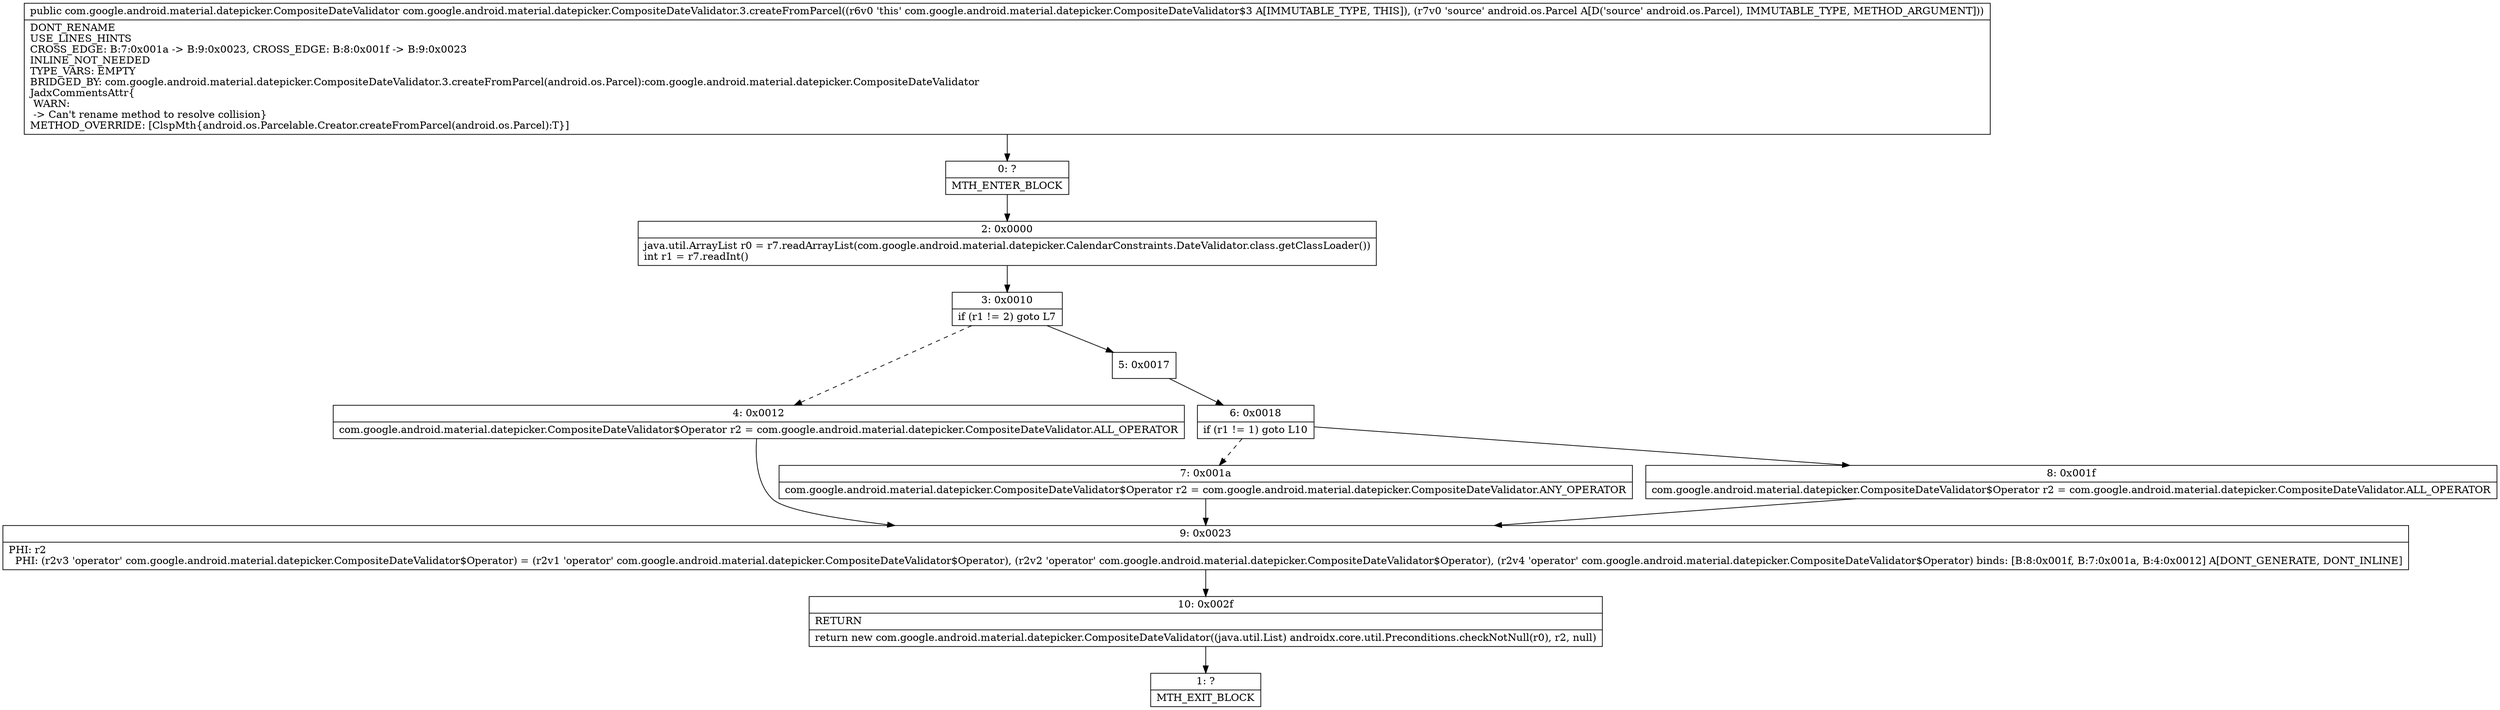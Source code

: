 digraph "CFG forcom.google.android.material.datepicker.CompositeDateValidator.3.createFromParcel(Landroid\/os\/Parcel;)Lcom\/google\/android\/material\/datepicker\/CompositeDateValidator;" {
Node_0 [shape=record,label="{0\:\ ?|MTH_ENTER_BLOCK\l}"];
Node_2 [shape=record,label="{2\:\ 0x0000|java.util.ArrayList r0 = r7.readArrayList(com.google.android.material.datepicker.CalendarConstraints.DateValidator.class.getClassLoader())\lint r1 = r7.readInt()\l}"];
Node_3 [shape=record,label="{3\:\ 0x0010|if (r1 != 2) goto L7\l}"];
Node_4 [shape=record,label="{4\:\ 0x0012|com.google.android.material.datepicker.CompositeDateValidator$Operator r2 = com.google.android.material.datepicker.CompositeDateValidator.ALL_OPERATOR\l}"];
Node_9 [shape=record,label="{9\:\ 0x0023|PHI: r2 \l  PHI: (r2v3 'operator' com.google.android.material.datepicker.CompositeDateValidator$Operator) = (r2v1 'operator' com.google.android.material.datepicker.CompositeDateValidator$Operator), (r2v2 'operator' com.google.android.material.datepicker.CompositeDateValidator$Operator), (r2v4 'operator' com.google.android.material.datepicker.CompositeDateValidator$Operator) binds: [B:8:0x001f, B:7:0x001a, B:4:0x0012] A[DONT_GENERATE, DONT_INLINE]\l}"];
Node_10 [shape=record,label="{10\:\ 0x002f|RETURN\l|return new com.google.android.material.datepicker.CompositeDateValidator((java.util.List) androidx.core.util.Preconditions.checkNotNull(r0), r2, null)\l}"];
Node_1 [shape=record,label="{1\:\ ?|MTH_EXIT_BLOCK\l}"];
Node_5 [shape=record,label="{5\:\ 0x0017}"];
Node_6 [shape=record,label="{6\:\ 0x0018|if (r1 != 1) goto L10\l}"];
Node_7 [shape=record,label="{7\:\ 0x001a|com.google.android.material.datepicker.CompositeDateValidator$Operator r2 = com.google.android.material.datepicker.CompositeDateValidator.ANY_OPERATOR\l}"];
Node_8 [shape=record,label="{8\:\ 0x001f|com.google.android.material.datepicker.CompositeDateValidator$Operator r2 = com.google.android.material.datepicker.CompositeDateValidator.ALL_OPERATOR\l}"];
MethodNode[shape=record,label="{public com.google.android.material.datepicker.CompositeDateValidator com.google.android.material.datepicker.CompositeDateValidator.3.createFromParcel((r6v0 'this' com.google.android.material.datepicker.CompositeDateValidator$3 A[IMMUTABLE_TYPE, THIS]), (r7v0 'source' android.os.Parcel A[D('source' android.os.Parcel), IMMUTABLE_TYPE, METHOD_ARGUMENT]))  | DONT_RENAME\lUSE_LINES_HINTS\lCROSS_EDGE: B:7:0x001a \-\> B:9:0x0023, CROSS_EDGE: B:8:0x001f \-\> B:9:0x0023\lINLINE_NOT_NEEDED\lTYPE_VARS: EMPTY\lBRIDGED_BY: com.google.android.material.datepicker.CompositeDateValidator.3.createFromParcel(android.os.Parcel):com.google.android.material.datepicker.CompositeDateValidator\lJadxCommentsAttr\{\l WARN: \l \-\> Can't rename method to resolve collision\}\lMETHOD_OVERRIDE: [ClspMth\{android.os.Parcelable.Creator.createFromParcel(android.os.Parcel):T\}]\l}"];
MethodNode -> Node_0;Node_0 -> Node_2;
Node_2 -> Node_3;
Node_3 -> Node_4[style=dashed];
Node_3 -> Node_5;
Node_4 -> Node_9;
Node_9 -> Node_10;
Node_10 -> Node_1;
Node_5 -> Node_6;
Node_6 -> Node_7[style=dashed];
Node_6 -> Node_8;
Node_7 -> Node_9;
Node_8 -> Node_9;
}

